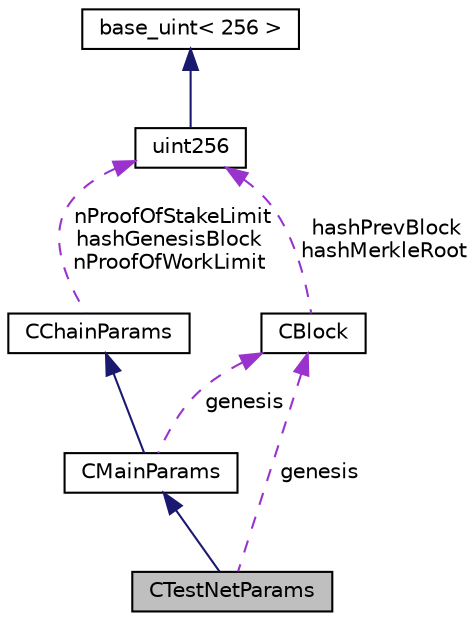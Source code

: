 digraph "CTestNetParams"
{
  edge [fontname="Helvetica",fontsize="10",labelfontname="Helvetica",labelfontsize="10"];
  node [fontname="Helvetica",fontsize="10",shape=record];
  Node3 [label="CTestNetParams",height=0.2,width=0.4,color="black", fillcolor="grey75", style="filled", fontcolor="black"];
  Node4 -> Node3 [dir="back",color="midnightblue",fontsize="10",style="solid",fontname="Helvetica"];
  Node4 [label="CMainParams",height=0.2,width=0.4,color="black", fillcolor="white", style="filled",URL="$class_c_main_params.html"];
  Node5 -> Node4 [dir="back",color="midnightblue",fontsize="10",style="solid",fontname="Helvetica"];
  Node5 [label="CChainParams",height=0.2,width=0.4,color="black", fillcolor="white", style="filled",URL="$class_c_chain_params.html",tooltip="CChainParams defines various tweakable parameters of a given instance of the Ion system. "];
  Node6 -> Node5 [dir="back",color="darkorchid3",fontsize="10",style="dashed",label=" nProofOfStakeLimit\nhashGenesisBlock\nnProofOfWorkLimit" ,fontname="Helvetica"];
  Node6 [label="uint256",height=0.2,width=0.4,color="black", fillcolor="white", style="filled",URL="$classuint256.html",tooltip="256-bit unsigned big integer. "];
  Node7 -> Node6 [dir="back",color="midnightblue",fontsize="10",style="solid",fontname="Helvetica"];
  Node7 [label="base_uint\< 256 \>",height=0.2,width=0.4,color="black", fillcolor="white", style="filled",URL="$classbase__uint.html"];
  Node8 -> Node4 [dir="back",color="darkorchid3",fontsize="10",style="dashed",label=" genesis" ,fontname="Helvetica"];
  Node8 [label="CBlock",height=0.2,width=0.4,color="black", fillcolor="white", style="filled",URL="$class_c_block.html",tooltip="Nodes collect new transactions into a block, hash them into a hash tree, and scan through nonce value..."];
  Node6 -> Node8 [dir="back",color="darkorchid3",fontsize="10",style="dashed",label=" hashPrevBlock\nhashMerkleRoot" ,fontname="Helvetica"];
  Node8 -> Node3 [dir="back",color="darkorchid3",fontsize="10",style="dashed",label=" genesis" ,fontname="Helvetica"];
}

